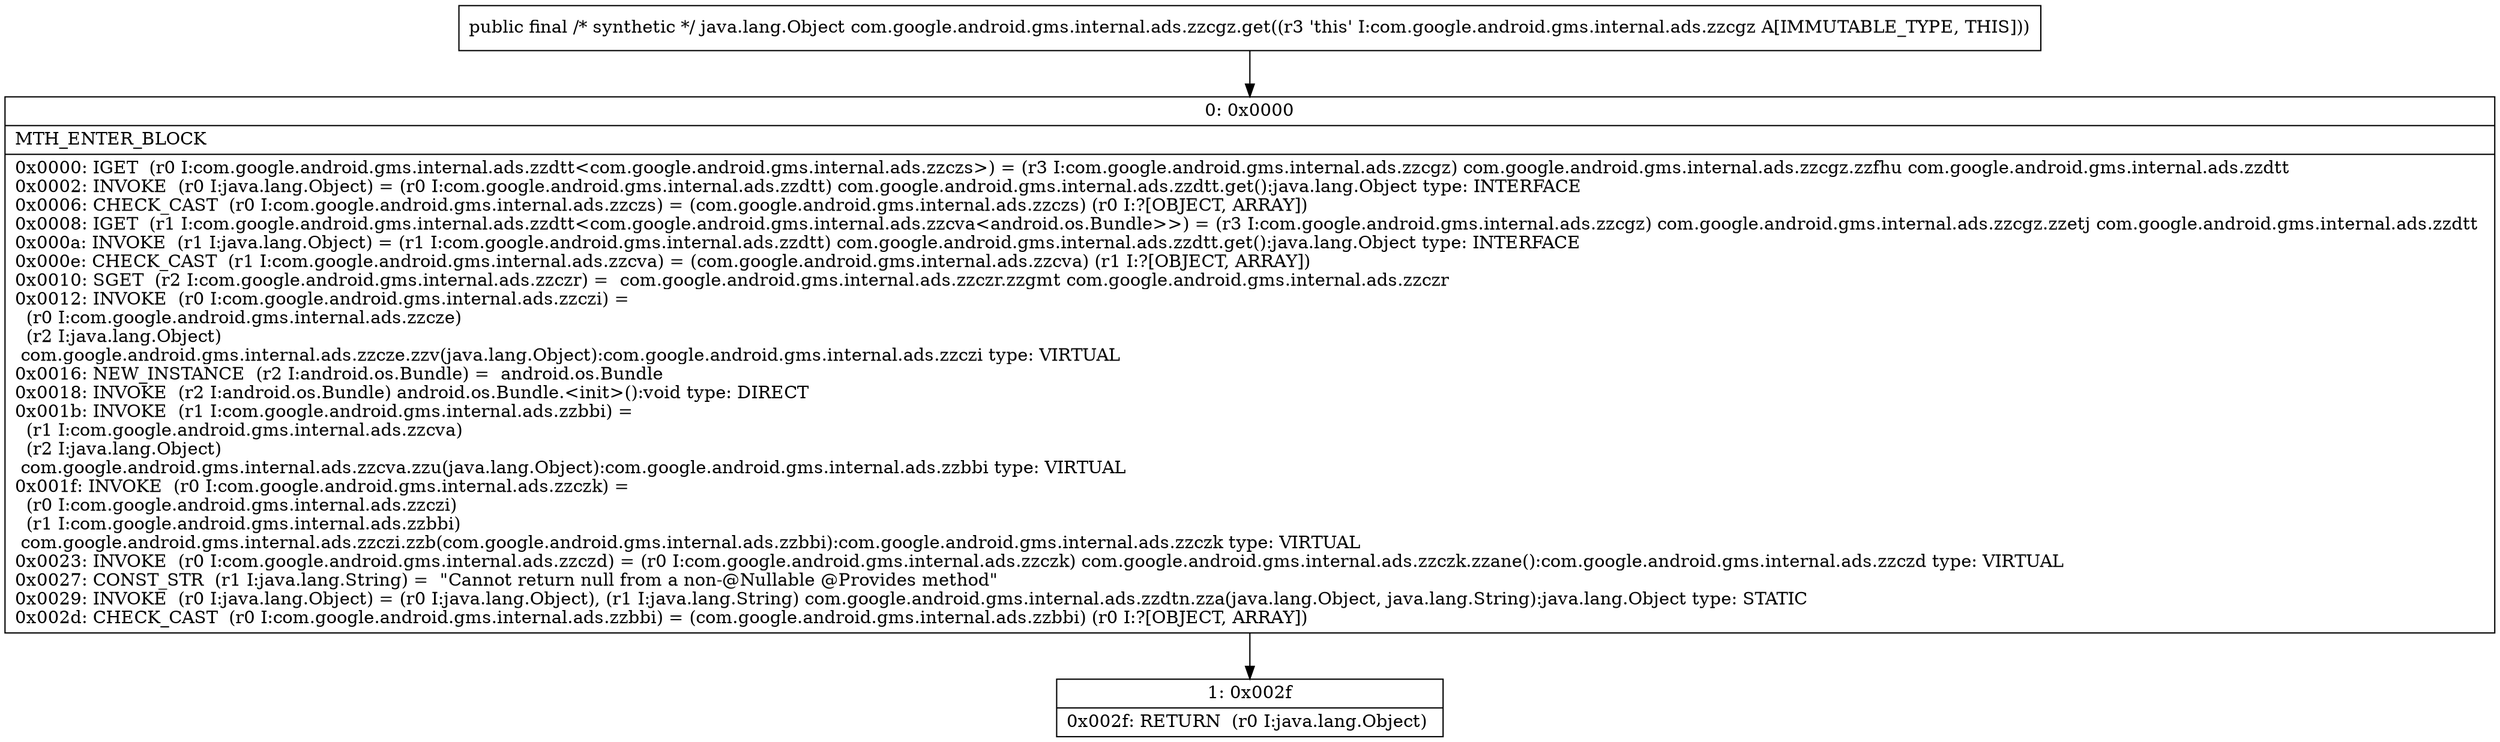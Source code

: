 digraph "CFG forcom.google.android.gms.internal.ads.zzcgz.get()Ljava\/lang\/Object;" {
Node_0 [shape=record,label="{0\:\ 0x0000|MTH_ENTER_BLOCK\l|0x0000: IGET  (r0 I:com.google.android.gms.internal.ads.zzdtt\<com.google.android.gms.internal.ads.zzczs\>) = (r3 I:com.google.android.gms.internal.ads.zzcgz) com.google.android.gms.internal.ads.zzcgz.zzfhu com.google.android.gms.internal.ads.zzdtt \l0x0002: INVOKE  (r0 I:java.lang.Object) = (r0 I:com.google.android.gms.internal.ads.zzdtt) com.google.android.gms.internal.ads.zzdtt.get():java.lang.Object type: INTERFACE \l0x0006: CHECK_CAST  (r0 I:com.google.android.gms.internal.ads.zzczs) = (com.google.android.gms.internal.ads.zzczs) (r0 I:?[OBJECT, ARRAY]) \l0x0008: IGET  (r1 I:com.google.android.gms.internal.ads.zzdtt\<com.google.android.gms.internal.ads.zzcva\<android.os.Bundle\>\>) = (r3 I:com.google.android.gms.internal.ads.zzcgz) com.google.android.gms.internal.ads.zzcgz.zzetj com.google.android.gms.internal.ads.zzdtt \l0x000a: INVOKE  (r1 I:java.lang.Object) = (r1 I:com.google.android.gms.internal.ads.zzdtt) com.google.android.gms.internal.ads.zzdtt.get():java.lang.Object type: INTERFACE \l0x000e: CHECK_CAST  (r1 I:com.google.android.gms.internal.ads.zzcva) = (com.google.android.gms.internal.ads.zzcva) (r1 I:?[OBJECT, ARRAY]) \l0x0010: SGET  (r2 I:com.google.android.gms.internal.ads.zzczr) =  com.google.android.gms.internal.ads.zzczr.zzgmt com.google.android.gms.internal.ads.zzczr \l0x0012: INVOKE  (r0 I:com.google.android.gms.internal.ads.zzczi) = \l  (r0 I:com.google.android.gms.internal.ads.zzcze)\l  (r2 I:java.lang.Object)\l com.google.android.gms.internal.ads.zzcze.zzv(java.lang.Object):com.google.android.gms.internal.ads.zzczi type: VIRTUAL \l0x0016: NEW_INSTANCE  (r2 I:android.os.Bundle) =  android.os.Bundle \l0x0018: INVOKE  (r2 I:android.os.Bundle) android.os.Bundle.\<init\>():void type: DIRECT \l0x001b: INVOKE  (r1 I:com.google.android.gms.internal.ads.zzbbi) = \l  (r1 I:com.google.android.gms.internal.ads.zzcva)\l  (r2 I:java.lang.Object)\l com.google.android.gms.internal.ads.zzcva.zzu(java.lang.Object):com.google.android.gms.internal.ads.zzbbi type: VIRTUAL \l0x001f: INVOKE  (r0 I:com.google.android.gms.internal.ads.zzczk) = \l  (r0 I:com.google.android.gms.internal.ads.zzczi)\l  (r1 I:com.google.android.gms.internal.ads.zzbbi)\l com.google.android.gms.internal.ads.zzczi.zzb(com.google.android.gms.internal.ads.zzbbi):com.google.android.gms.internal.ads.zzczk type: VIRTUAL \l0x0023: INVOKE  (r0 I:com.google.android.gms.internal.ads.zzczd) = (r0 I:com.google.android.gms.internal.ads.zzczk) com.google.android.gms.internal.ads.zzczk.zzane():com.google.android.gms.internal.ads.zzczd type: VIRTUAL \l0x0027: CONST_STR  (r1 I:java.lang.String) =  \"Cannot return null from a non\-@Nullable @Provides method\" \l0x0029: INVOKE  (r0 I:java.lang.Object) = (r0 I:java.lang.Object), (r1 I:java.lang.String) com.google.android.gms.internal.ads.zzdtn.zza(java.lang.Object, java.lang.String):java.lang.Object type: STATIC \l0x002d: CHECK_CAST  (r0 I:com.google.android.gms.internal.ads.zzbbi) = (com.google.android.gms.internal.ads.zzbbi) (r0 I:?[OBJECT, ARRAY]) \l}"];
Node_1 [shape=record,label="{1\:\ 0x002f|0x002f: RETURN  (r0 I:java.lang.Object) \l}"];
MethodNode[shape=record,label="{public final \/* synthetic *\/ java.lang.Object com.google.android.gms.internal.ads.zzcgz.get((r3 'this' I:com.google.android.gms.internal.ads.zzcgz A[IMMUTABLE_TYPE, THIS])) }"];
MethodNode -> Node_0;
Node_0 -> Node_1;
}

